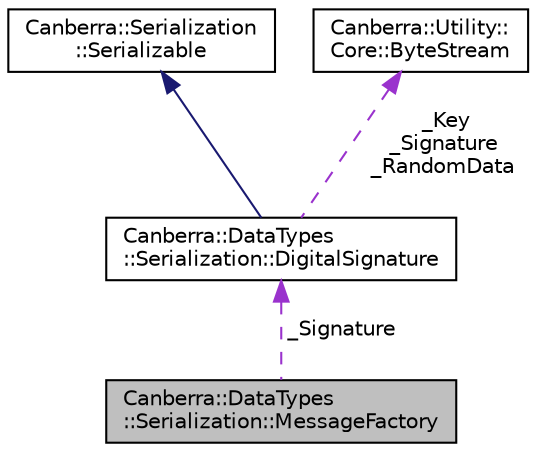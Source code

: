 digraph "Canberra::DataTypes::Serialization::MessageFactory"
{
  edge [fontname="Helvetica",fontsize="10",labelfontname="Helvetica",labelfontsize="10"];
  node [fontname="Helvetica",fontsize="10",shape=record];
  Node1 [label="Canberra::DataTypes\l::Serialization::MessageFactory",height=0.2,width=0.4,color="black", fillcolor="grey75", style="filled", fontcolor="black"];
  Node2 -> Node1 [dir="back",color="darkorchid3",fontsize="10",style="dashed",label=" _Signature" ];
  Node2 [label="Canberra::DataTypes\l::Serialization::DigitalSignature",height=0.2,width=0.4,color="black", fillcolor="white", style="filled",URL="$da/d3c/class_canberra_1_1_data_types_1_1_serialization_1_1_digital_signature.html"];
  Node3 -> Node2 [dir="back",color="midnightblue",fontsize="10",style="solid"];
  Node3 [label="Canberra::Serialization\l::Serializable",height=0.2,width=0.4,color="black", fillcolor="white", style="filled",URL="$d0/d9f/class_canberra_1_1_serialization_1_1_serializable.html"];
  Node4 -> Node2 [dir="back",color="darkorchid3",fontsize="10",style="dashed",label=" _Key\n_Signature\n_RandomData" ];
  Node4 [label="Canberra::Utility::\lCore::ByteStream",height=0.2,width=0.4,color="black", fillcolor="white", style="filled",URL="$d2/dde/class_canberra_1_1_utility_1_1_core_1_1_byte_stream.html"];
}

